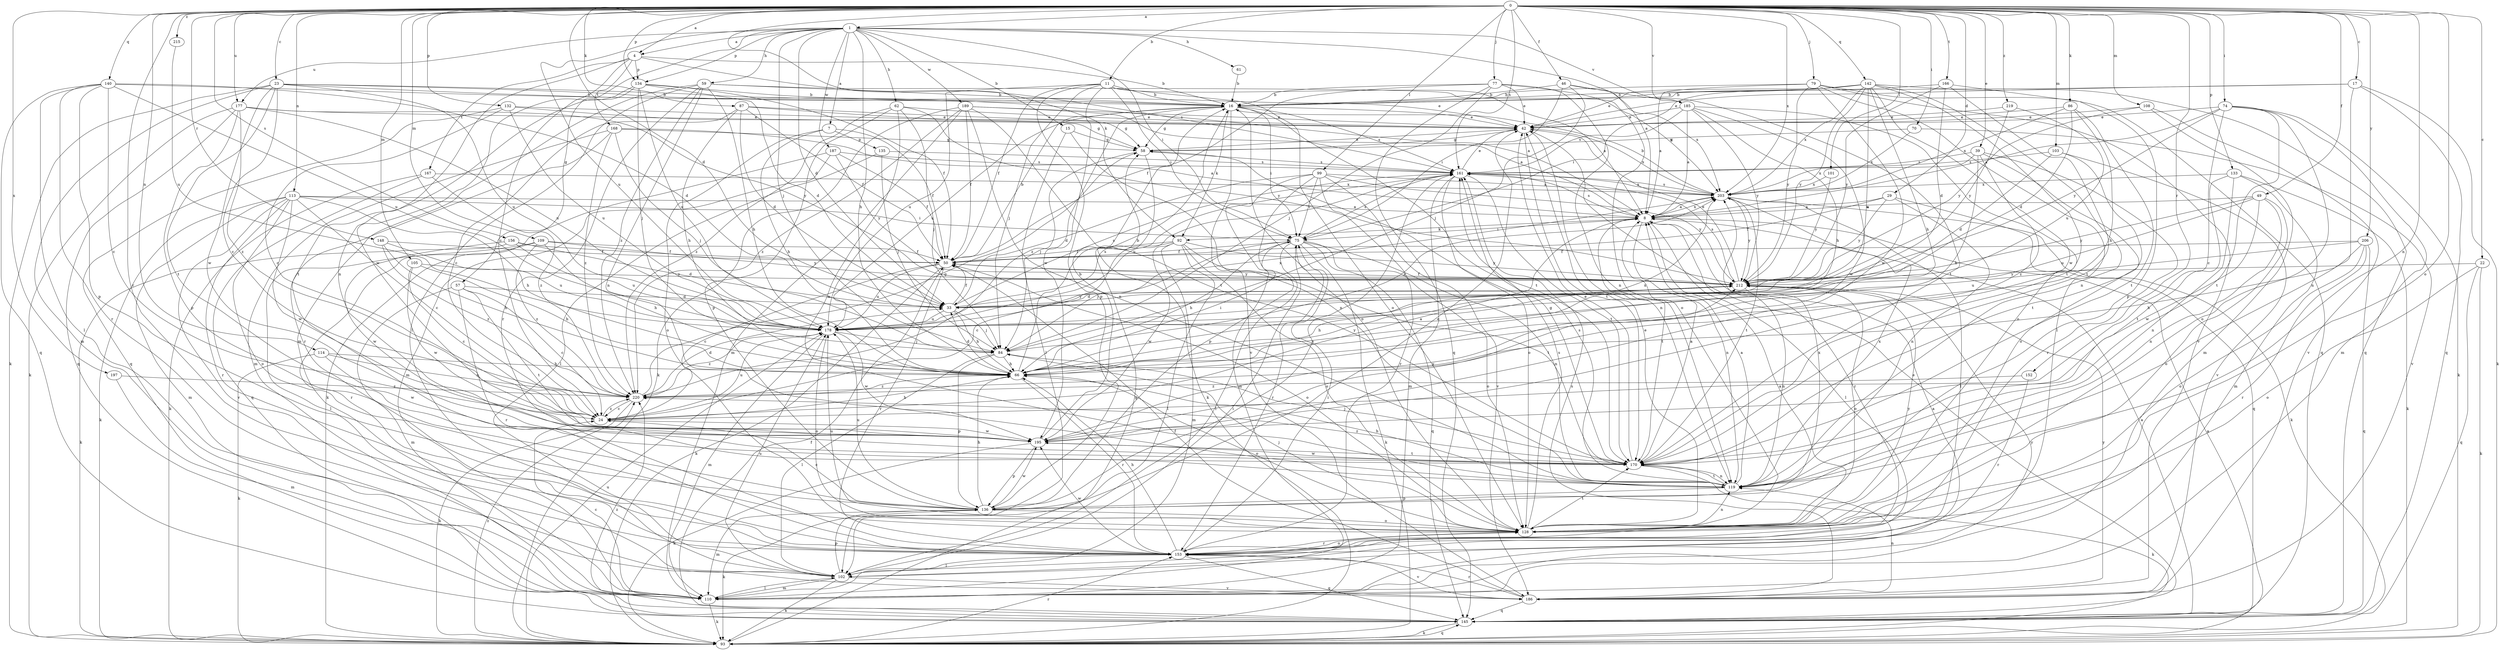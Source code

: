 strict digraph  {
0;
1;
4;
7;
8;
11;
15;
16;
17;
22;
23;
24;
29;
33;
39;
42;
46;
49;
50;
57;
58;
59;
61;
62;
66;
70;
74;
75;
77;
79;
84;
86;
87;
92;
93;
99;
101;
102;
103;
105;
108;
109;
110;
113;
114;
119;
128;
132;
133;
134;
135;
136;
140;
142;
145;
148;
152;
153;
156;
161;
166;
167;
168;
170;
177;
178;
185;
186;
187;
189;
195;
197;
203;
206;
212;
215;
219;
220;
0 -> 1  [label=a];
0 -> 4  [label=a];
0 -> 11  [label=b];
0 -> 17  [label=c];
0 -> 22  [label=c];
0 -> 23  [label=c];
0 -> 29  [label=d];
0 -> 33  [label=d];
0 -> 39  [label=e];
0 -> 46  [label=f];
0 -> 49  [label=f];
0 -> 70  [label=i];
0 -> 74  [label=i];
0 -> 77  [label=j];
0 -> 79  [label=j];
0 -> 86  [label=k];
0 -> 87  [label=k];
0 -> 92  [label=k];
0 -> 99  [label=l];
0 -> 101  [label=l];
0 -> 103  [label=m];
0 -> 105  [label=m];
0 -> 108  [label=m];
0 -> 109  [label=m];
0 -> 113  [label=n];
0 -> 114  [label=n];
0 -> 119  [label=n];
0 -> 128  [label=o];
0 -> 132  [label=p];
0 -> 133  [label=p];
0 -> 134  [label=p];
0 -> 140  [label=q];
0 -> 142  [label=q];
0 -> 148  [label=r];
0 -> 152  [label=r];
0 -> 153  [label=r];
0 -> 156  [label=s];
0 -> 161  [label=s];
0 -> 166  [label=t];
0 -> 177  [label=u];
0 -> 185  [label=v];
0 -> 197  [label=x];
0 -> 203  [label=x];
0 -> 206  [label=y];
0 -> 215  [label=z];
0 -> 219  [label=z];
1 -> 4  [label=a];
1 -> 7  [label=a];
1 -> 8  [label=a];
1 -> 15  [label=b];
1 -> 33  [label=d];
1 -> 57  [label=g];
1 -> 59  [label=h];
1 -> 61  [label=h];
1 -> 62  [label=h];
1 -> 66  [label=h];
1 -> 75  [label=i];
1 -> 84  [label=j];
1 -> 134  [label=p];
1 -> 177  [label=u];
1 -> 178  [label=u];
1 -> 185  [label=v];
1 -> 187  [label=w];
1 -> 189  [label=w];
4 -> 16  [label=b];
4 -> 24  [label=c];
4 -> 119  [label=n];
4 -> 134  [label=p];
4 -> 161  [label=s];
4 -> 167  [label=t];
4 -> 168  [label=t];
7 -> 50  [label=f];
7 -> 66  [label=h];
7 -> 128  [label=o];
7 -> 135  [label=p];
8 -> 75  [label=i];
8 -> 92  [label=k];
8 -> 102  [label=l];
8 -> 119  [label=n];
8 -> 153  [label=r];
8 -> 161  [label=s];
8 -> 170  [label=t];
8 -> 203  [label=x];
11 -> 8  [label=a];
11 -> 16  [label=b];
11 -> 50  [label=f];
11 -> 75  [label=i];
11 -> 84  [label=j];
11 -> 128  [label=o];
11 -> 136  [label=p];
11 -> 178  [label=u];
11 -> 195  [label=w];
15 -> 58  [label=g];
15 -> 102  [label=l];
15 -> 119  [label=n];
16 -> 42  [label=e];
16 -> 58  [label=g];
16 -> 75  [label=i];
16 -> 92  [label=k];
16 -> 128  [label=o];
16 -> 161  [label=s];
16 -> 170  [label=t];
16 -> 178  [label=u];
16 -> 186  [label=v];
16 -> 220  [label=z];
17 -> 16  [label=b];
17 -> 42  [label=e];
17 -> 93  [label=k];
17 -> 119  [label=n];
17 -> 145  [label=q];
22 -> 93  [label=k];
22 -> 128  [label=o];
22 -> 145  [label=q];
22 -> 212  [label=y];
23 -> 8  [label=a];
23 -> 16  [label=b];
23 -> 24  [label=c];
23 -> 42  [label=e];
23 -> 93  [label=k];
23 -> 110  [label=m];
23 -> 170  [label=t];
23 -> 178  [label=u];
23 -> 195  [label=w];
24 -> 8  [label=a];
24 -> 66  [label=h];
24 -> 178  [label=u];
24 -> 195  [label=w];
24 -> 220  [label=z];
29 -> 8  [label=a];
29 -> 50  [label=f];
29 -> 119  [label=n];
29 -> 145  [label=q];
29 -> 212  [label=y];
33 -> 50  [label=f];
33 -> 66  [label=h];
33 -> 84  [label=j];
33 -> 161  [label=s];
33 -> 178  [label=u];
33 -> 212  [label=y];
39 -> 66  [label=h];
39 -> 128  [label=o];
39 -> 153  [label=r];
39 -> 161  [label=s];
39 -> 203  [label=x];
39 -> 220  [label=z];
42 -> 58  [label=g];
42 -> 119  [label=n];
42 -> 170  [label=t];
42 -> 203  [label=x];
46 -> 16  [label=b];
46 -> 75  [label=i];
46 -> 84  [label=j];
46 -> 170  [label=t];
46 -> 203  [label=x];
49 -> 8  [label=a];
49 -> 119  [label=n];
49 -> 128  [label=o];
49 -> 178  [label=u];
49 -> 195  [label=w];
49 -> 212  [label=y];
50 -> 16  [label=b];
50 -> 24  [label=c];
50 -> 93  [label=k];
50 -> 128  [label=o];
50 -> 153  [label=r];
50 -> 178  [label=u];
50 -> 212  [label=y];
57 -> 24  [label=c];
57 -> 33  [label=d];
57 -> 110  [label=m];
57 -> 153  [label=r];
57 -> 170  [label=t];
58 -> 42  [label=e];
58 -> 84  [label=j];
58 -> 93  [label=k];
58 -> 161  [label=s];
59 -> 16  [label=b];
59 -> 66  [label=h];
59 -> 102  [label=l];
59 -> 110  [label=m];
59 -> 119  [label=n];
59 -> 153  [label=r];
59 -> 203  [label=x];
59 -> 220  [label=z];
61 -> 16  [label=b];
62 -> 42  [label=e];
62 -> 84  [label=j];
62 -> 119  [label=n];
62 -> 136  [label=p];
62 -> 212  [label=y];
62 -> 220  [label=z];
66 -> 16  [label=b];
66 -> 33  [label=d];
66 -> 75  [label=i];
66 -> 128  [label=o];
66 -> 153  [label=r];
66 -> 203  [label=x];
66 -> 212  [label=y];
66 -> 220  [label=z];
70 -> 58  [label=g];
70 -> 186  [label=v];
70 -> 203  [label=x];
74 -> 8  [label=a];
74 -> 24  [label=c];
74 -> 42  [label=e];
74 -> 93  [label=k];
74 -> 110  [label=m];
74 -> 128  [label=o];
74 -> 170  [label=t];
74 -> 212  [label=y];
75 -> 50  [label=f];
75 -> 66  [label=h];
75 -> 84  [label=j];
75 -> 93  [label=k];
75 -> 102  [label=l];
75 -> 119  [label=n];
75 -> 128  [label=o];
75 -> 145  [label=q];
75 -> 153  [label=r];
75 -> 161  [label=s];
77 -> 16  [label=b];
77 -> 42  [label=e];
77 -> 50  [label=f];
77 -> 84  [label=j];
77 -> 119  [label=n];
77 -> 128  [label=o];
77 -> 145  [label=q];
79 -> 8  [label=a];
79 -> 16  [label=b];
79 -> 102  [label=l];
79 -> 145  [label=q];
79 -> 186  [label=v];
79 -> 195  [label=w];
79 -> 212  [label=y];
84 -> 66  [label=h];
84 -> 102  [label=l];
84 -> 136  [label=p];
84 -> 203  [label=x];
86 -> 33  [label=d];
86 -> 42  [label=e];
86 -> 66  [label=h];
86 -> 170  [label=t];
86 -> 203  [label=x];
87 -> 24  [label=c];
87 -> 33  [label=d];
87 -> 42  [label=e];
87 -> 50  [label=f];
87 -> 58  [label=g];
87 -> 66  [label=h];
92 -> 24  [label=c];
92 -> 50  [label=f];
92 -> 102  [label=l];
92 -> 110  [label=m];
92 -> 128  [label=o];
92 -> 170  [label=t];
92 -> 195  [label=w];
92 -> 212  [label=y];
93 -> 8  [label=a];
93 -> 58  [label=g];
93 -> 145  [label=q];
93 -> 153  [label=r];
93 -> 178  [label=u];
93 -> 220  [label=z];
99 -> 33  [label=d];
99 -> 75  [label=i];
99 -> 110  [label=m];
99 -> 136  [label=p];
99 -> 153  [label=r];
99 -> 186  [label=v];
99 -> 203  [label=x];
99 -> 212  [label=y];
101 -> 203  [label=x];
101 -> 212  [label=y];
102 -> 75  [label=i];
102 -> 93  [label=k];
102 -> 110  [label=m];
102 -> 136  [label=p];
102 -> 178  [label=u];
102 -> 186  [label=v];
103 -> 33  [label=d];
103 -> 161  [label=s];
103 -> 170  [label=t];
103 -> 186  [label=v];
105 -> 24  [label=c];
105 -> 66  [label=h];
105 -> 195  [label=w];
105 -> 212  [label=y];
108 -> 42  [label=e];
108 -> 110  [label=m];
108 -> 186  [label=v];
108 -> 212  [label=y];
109 -> 50  [label=f];
109 -> 66  [label=h];
109 -> 102  [label=l];
109 -> 153  [label=r];
109 -> 212  [label=y];
109 -> 220  [label=z];
110 -> 8  [label=a];
110 -> 24  [label=c];
110 -> 93  [label=k];
110 -> 102  [label=l];
110 -> 212  [label=y];
113 -> 8  [label=a];
113 -> 24  [label=c];
113 -> 66  [label=h];
113 -> 75  [label=i];
113 -> 93  [label=k];
113 -> 110  [label=m];
113 -> 128  [label=o];
113 -> 153  [label=r];
113 -> 186  [label=v];
113 -> 195  [label=w];
114 -> 66  [label=h];
114 -> 93  [label=k];
114 -> 195  [label=w];
114 -> 220  [label=z];
119 -> 8  [label=a];
119 -> 66  [label=h];
119 -> 136  [label=p];
119 -> 161  [label=s];
119 -> 170  [label=t];
119 -> 203  [label=x];
128 -> 42  [label=e];
128 -> 84  [label=j];
128 -> 119  [label=n];
128 -> 153  [label=r];
128 -> 161  [label=s];
128 -> 170  [label=t];
128 -> 178  [label=u];
128 -> 212  [label=y];
132 -> 24  [label=c];
132 -> 42  [label=e];
132 -> 58  [label=g];
132 -> 145  [label=q];
132 -> 178  [label=u];
133 -> 93  [label=k];
133 -> 110  [label=m];
133 -> 119  [label=n];
133 -> 170  [label=t];
133 -> 203  [label=x];
134 -> 16  [label=b];
134 -> 33  [label=d];
134 -> 50  [label=f];
134 -> 84  [label=j];
134 -> 170  [label=t];
134 -> 178  [label=u];
134 -> 195  [label=w];
135 -> 84  [label=j];
135 -> 102  [label=l];
135 -> 161  [label=s];
136 -> 24  [label=c];
136 -> 42  [label=e];
136 -> 66  [label=h];
136 -> 93  [label=k];
136 -> 110  [label=m];
136 -> 128  [label=o];
136 -> 161  [label=s];
136 -> 178  [label=u];
136 -> 195  [label=w];
136 -> 203  [label=x];
140 -> 16  [label=b];
140 -> 24  [label=c];
140 -> 33  [label=d];
140 -> 102  [label=l];
140 -> 136  [label=p];
140 -> 145  [label=q];
140 -> 153  [label=r];
140 -> 178  [label=u];
142 -> 16  [label=b];
142 -> 42  [label=e];
142 -> 66  [label=h];
142 -> 75  [label=i];
142 -> 119  [label=n];
142 -> 145  [label=q];
142 -> 170  [label=t];
142 -> 178  [label=u];
142 -> 195  [label=w];
142 -> 203  [label=x];
142 -> 212  [label=y];
145 -> 8  [label=a];
145 -> 42  [label=e];
145 -> 50  [label=f];
145 -> 93  [label=k];
145 -> 220  [label=z];
148 -> 50  [label=f];
148 -> 66  [label=h];
148 -> 178  [label=u];
148 -> 220  [label=z];
152 -> 153  [label=r];
152 -> 220  [label=z];
153 -> 8  [label=a];
153 -> 66  [label=h];
153 -> 75  [label=i];
153 -> 102  [label=l];
153 -> 128  [label=o];
153 -> 145  [label=q];
153 -> 186  [label=v];
153 -> 195  [label=w];
156 -> 33  [label=d];
156 -> 50  [label=f];
156 -> 93  [label=k];
156 -> 178  [label=u];
156 -> 195  [label=w];
161 -> 42  [label=e];
161 -> 110  [label=m];
161 -> 128  [label=o];
161 -> 170  [label=t];
161 -> 178  [label=u];
161 -> 203  [label=x];
166 -> 16  [label=b];
166 -> 33  [label=d];
166 -> 136  [label=p];
166 -> 170  [label=t];
166 -> 212  [label=y];
167 -> 93  [label=k];
167 -> 145  [label=q];
167 -> 203  [label=x];
167 -> 220  [label=z];
168 -> 8  [label=a];
168 -> 58  [label=g];
168 -> 84  [label=j];
168 -> 110  [label=m];
168 -> 153  [label=r];
168 -> 220  [label=z];
170 -> 8  [label=a];
170 -> 42  [label=e];
170 -> 58  [label=g];
170 -> 84  [label=j];
170 -> 93  [label=k];
170 -> 119  [label=n];
170 -> 195  [label=w];
170 -> 220  [label=z];
177 -> 42  [label=e];
177 -> 93  [label=k];
177 -> 136  [label=p];
177 -> 145  [label=q];
177 -> 178  [label=u];
177 -> 212  [label=y];
177 -> 220  [label=z];
178 -> 84  [label=j];
178 -> 110  [label=m];
178 -> 128  [label=o];
178 -> 161  [label=s];
178 -> 195  [label=w];
178 -> 203  [label=x];
178 -> 220  [label=z];
185 -> 8  [label=a];
185 -> 42  [label=e];
185 -> 66  [label=h];
185 -> 128  [label=o];
185 -> 161  [label=s];
185 -> 195  [label=w];
185 -> 212  [label=y];
186 -> 50  [label=f];
186 -> 119  [label=n];
186 -> 145  [label=q];
186 -> 153  [label=r];
186 -> 161  [label=s];
186 -> 212  [label=y];
187 -> 50  [label=f];
187 -> 93  [label=k];
187 -> 110  [label=m];
187 -> 161  [label=s];
187 -> 212  [label=y];
189 -> 8  [label=a];
189 -> 42  [label=e];
189 -> 50  [label=f];
189 -> 93  [label=k];
189 -> 110  [label=m];
189 -> 119  [label=n];
189 -> 170  [label=t];
189 -> 220  [label=z];
195 -> 16  [label=b];
195 -> 93  [label=k];
195 -> 136  [label=p];
195 -> 170  [label=t];
195 -> 212  [label=y];
197 -> 110  [label=m];
197 -> 220  [label=z];
203 -> 8  [label=a];
203 -> 16  [label=b];
203 -> 93  [label=k];
203 -> 102  [label=l];
203 -> 161  [label=s];
203 -> 170  [label=t];
203 -> 212  [label=y];
206 -> 50  [label=f];
206 -> 66  [label=h];
206 -> 128  [label=o];
206 -> 145  [label=q];
206 -> 153  [label=r];
206 -> 178  [label=u];
212 -> 33  [label=d];
212 -> 42  [label=e];
212 -> 50  [label=f];
212 -> 66  [label=h];
212 -> 119  [label=n];
212 -> 128  [label=o];
212 -> 161  [label=s];
215 -> 178  [label=u];
219 -> 42  [label=e];
219 -> 178  [label=u];
219 -> 212  [label=y];
220 -> 24  [label=c];
220 -> 33  [label=d];
220 -> 58  [label=g];
220 -> 93  [label=k];
}
